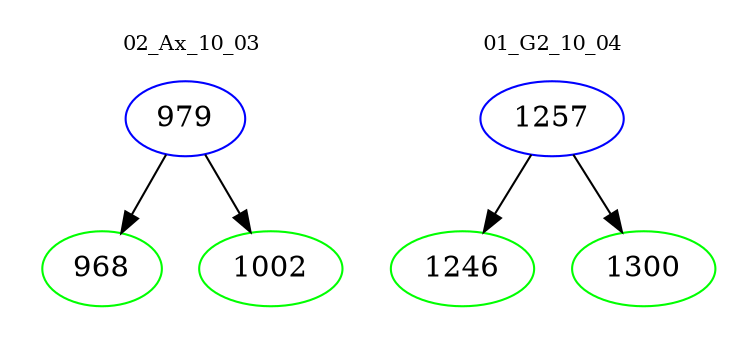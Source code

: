 digraph{
subgraph cluster_0 {
color = white
label = "02_Ax_10_03";
fontsize=10;
T0_979 [label="979", color="blue"]
T0_979 -> T0_968 [color="black"]
T0_968 [label="968", color="green"]
T0_979 -> T0_1002 [color="black"]
T0_1002 [label="1002", color="green"]
}
subgraph cluster_1 {
color = white
label = "01_G2_10_04";
fontsize=10;
T1_1257 [label="1257", color="blue"]
T1_1257 -> T1_1246 [color="black"]
T1_1246 [label="1246", color="green"]
T1_1257 -> T1_1300 [color="black"]
T1_1300 [label="1300", color="green"]
}
}
